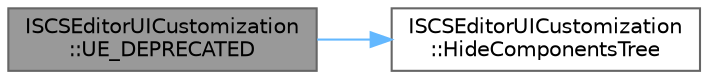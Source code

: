 digraph "ISCSEditorUICustomization::UE_DEPRECATED"
{
 // INTERACTIVE_SVG=YES
 // LATEX_PDF_SIZE
  bgcolor="transparent";
  edge [fontname=Helvetica,fontsize=10,labelfontname=Helvetica,labelfontsize=10];
  node [fontname=Helvetica,fontsize=10,shape=box,height=0.2,width=0.4];
  rankdir="LR";
  Node1 [id="Node000001",label="ISCSEditorUICustomization\l::UE_DEPRECATED",height=0.2,width=0.4,color="gray40", fillcolor="grey60", style="filled", fontcolor="black",tooltip=" "];
  Node1 -> Node2 [id="edge1_Node000001_Node000002",color="steelblue1",style="solid",tooltip=" "];
  Node2 [id="Node000002",label="ISCSEditorUICustomization\l::HideComponentsTree",height=0.2,width=0.4,color="grey40", fillcolor="white", style="filled",URL="$da/d9e/classISCSEditorUICustomization.html#a23b12b1d34ae129f73a58002bcbddbb3",tooltip=" "];
}
